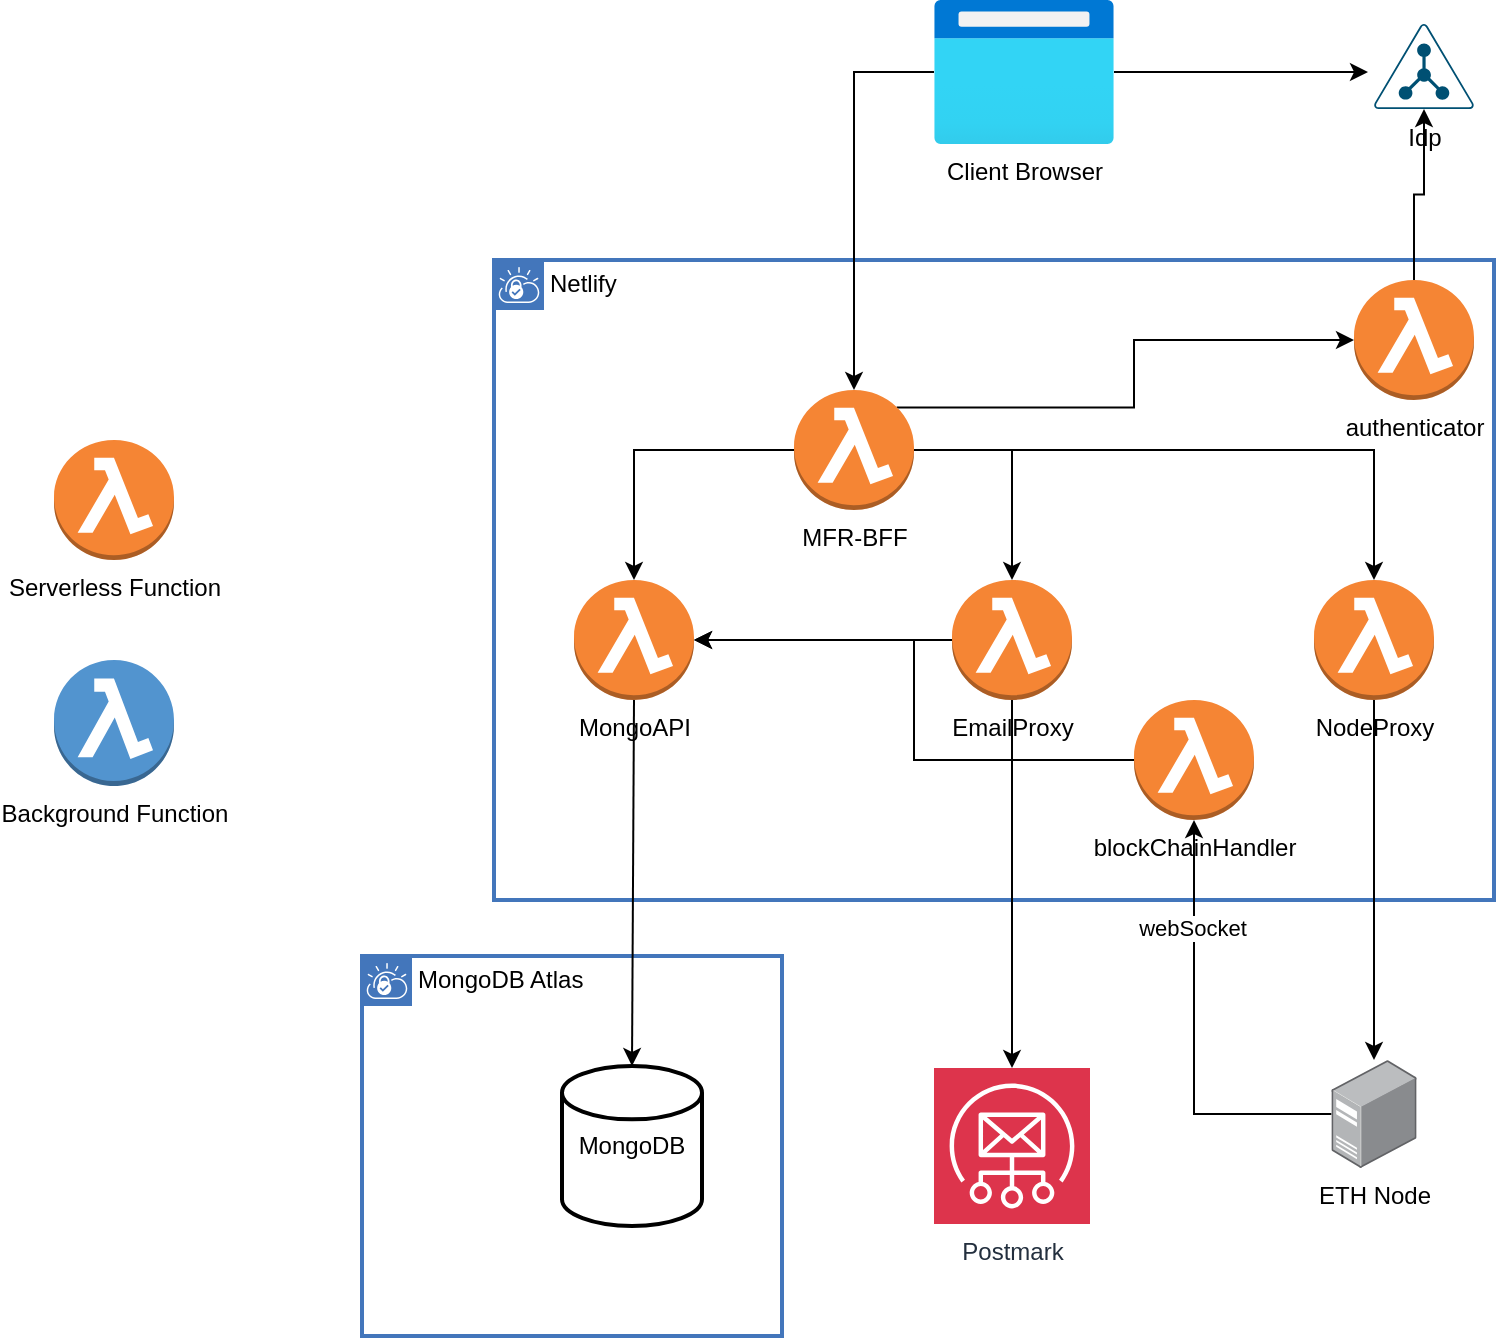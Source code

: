<mxfile version="22.1.18" type="github">
  <diagram name="Page-1" id="tZtbLo5tzvzhx0-98deW">
    <mxGraphModel dx="880" dy="595" grid="1" gridSize="10" guides="1" tooltips="1" connect="1" arrows="1" fold="1" page="1" pageScale="1" pageWidth="850" pageHeight="1100" math="0" shadow="0">
      <root>
        <mxCell id="0" />
        <mxCell id="1" parent="0" />
        <mxCell id="ljXd4iEbn0Exki69qa5f-15" value="Netlify" style="shape=mxgraph.ibm.box;prType=vpc;fontStyle=0;verticalAlign=top;align=left;spacingLeft=32;spacingTop=4;fillColor=none;rounded=0;whiteSpace=wrap;html=1;strokeColor=#4376BB;strokeWidth=2;dashed=0;container=1;spacing=-4;collapsible=0;expand=0;recursiveResize=0;" parent="1" vertex="1">
          <mxGeometry x="310" y="160" width="500" height="320" as="geometry" />
        </mxCell>
        <mxCell id="ljXd4iEbn0Exki69qa5f-32" style="edgeStyle=orthogonalEdgeStyle;rounded=0;orthogonalLoop=1;jettySize=auto;html=1;exitX=1;exitY=0.5;exitDx=0;exitDy=0;exitPerimeter=0;" parent="ljXd4iEbn0Exki69qa5f-15" source="ljXd4iEbn0Exki69qa5f-8" target="ljXd4iEbn0Exki69qa5f-30" edge="1">
          <mxGeometry relative="1" as="geometry" />
        </mxCell>
        <mxCell id="80AS8j_c43-dy3-31Z2r-2" style="edgeStyle=orthogonalEdgeStyle;rounded=0;orthogonalLoop=1;jettySize=auto;html=1;exitX=1;exitY=0.5;exitDx=0;exitDy=0;exitPerimeter=0;" edge="1" parent="ljXd4iEbn0Exki69qa5f-15" source="ljXd4iEbn0Exki69qa5f-8" target="80AS8j_c43-dy3-31Z2r-1">
          <mxGeometry relative="1" as="geometry" />
        </mxCell>
        <mxCell id="80AS8j_c43-dy3-31Z2r-20" style="edgeStyle=orthogonalEdgeStyle;rounded=0;orthogonalLoop=1;jettySize=auto;html=1;exitX=0.855;exitY=0.145;exitDx=0;exitDy=0;exitPerimeter=0;" edge="1" parent="ljXd4iEbn0Exki69qa5f-15" source="ljXd4iEbn0Exki69qa5f-8" target="80AS8j_c43-dy3-31Z2r-18">
          <mxGeometry relative="1" as="geometry" />
        </mxCell>
        <mxCell id="ljXd4iEbn0Exki69qa5f-8" value="&lt;div&gt;MFR-BFF&lt;/div&gt;" style="outlineConnect=0;dashed=0;verticalLabelPosition=bottom;verticalAlign=top;align=center;html=1;shape=mxgraph.aws3.lambda_function;fillColor=#F58534;gradientColor=none;" parent="ljXd4iEbn0Exki69qa5f-15" vertex="1">
          <mxGeometry x="150" y="65" width="60" height="60" as="geometry" />
        </mxCell>
        <mxCell id="ljXd4iEbn0Exki69qa5f-2" value="&lt;div&gt;MongoAPI&lt;/div&gt;" style="outlineConnect=0;dashed=0;verticalLabelPosition=bottom;verticalAlign=top;align=center;html=1;shape=mxgraph.aws3.lambda_function;fillColor=#F58534;gradientColor=none;" parent="ljXd4iEbn0Exki69qa5f-15" vertex="1">
          <mxGeometry x="40" y="160" width="60" height="60" as="geometry" />
        </mxCell>
        <mxCell id="ljXd4iEbn0Exki69qa5f-18" style="edgeStyle=orthogonalEdgeStyle;rounded=0;orthogonalLoop=1;jettySize=auto;html=1;exitX=0;exitY=0.5;exitDx=0;exitDy=0;exitPerimeter=0;" parent="ljXd4iEbn0Exki69qa5f-15" source="ljXd4iEbn0Exki69qa5f-8" target="ljXd4iEbn0Exki69qa5f-2" edge="1">
          <mxGeometry relative="1" as="geometry" />
        </mxCell>
        <mxCell id="ljXd4iEbn0Exki69qa5f-30" value="&lt;div&gt;NodeProxy&lt;/div&gt;" style="outlineConnect=0;dashed=0;verticalLabelPosition=bottom;verticalAlign=top;align=center;html=1;shape=mxgraph.aws3.lambda_function;fillColor=#F58534;gradientColor=none;" parent="ljXd4iEbn0Exki69qa5f-15" vertex="1">
          <mxGeometry x="410" y="160" width="60" height="60" as="geometry" />
        </mxCell>
        <mxCell id="80AS8j_c43-dy3-31Z2r-1" value="&lt;div&gt;EmailProxy&lt;/div&gt;" style="outlineConnect=0;dashed=0;verticalLabelPosition=bottom;verticalAlign=top;align=center;html=1;shape=mxgraph.aws3.lambda_function;fillColor=#F58534;gradientColor=none;" vertex="1" parent="ljXd4iEbn0Exki69qa5f-15">
          <mxGeometry x="229" y="160" width="60" height="60" as="geometry" />
        </mxCell>
        <mxCell id="80AS8j_c43-dy3-31Z2r-4" style="edgeStyle=orthogonalEdgeStyle;rounded=0;orthogonalLoop=1;jettySize=auto;html=1;exitX=0;exitY=0.5;exitDx=0;exitDy=0;exitPerimeter=0;entryX=1;entryY=0.5;entryDx=0;entryDy=0;entryPerimeter=0;" edge="1" parent="ljXd4iEbn0Exki69qa5f-15" source="80AS8j_c43-dy3-31Z2r-1" target="ljXd4iEbn0Exki69qa5f-2">
          <mxGeometry relative="1" as="geometry" />
        </mxCell>
        <mxCell id="80AS8j_c43-dy3-31Z2r-8" value="&lt;div&gt;blockChainHandler&lt;/div&gt;" style="outlineConnect=0;dashed=0;verticalLabelPosition=bottom;verticalAlign=top;align=center;html=1;shape=mxgraph.aws3.lambda_function;fillColor=#F58534;gradientColor=none;" vertex="1" parent="ljXd4iEbn0Exki69qa5f-15">
          <mxGeometry x="320" y="220" width="60" height="60" as="geometry" />
        </mxCell>
        <mxCell id="80AS8j_c43-dy3-31Z2r-15" style="edgeStyle=orthogonalEdgeStyle;rounded=0;orthogonalLoop=1;jettySize=auto;html=1;exitX=0;exitY=0.5;exitDx=0;exitDy=0;exitPerimeter=0;entryX=1;entryY=0.5;entryDx=0;entryDy=0;entryPerimeter=0;" edge="1" parent="ljXd4iEbn0Exki69qa5f-15" source="80AS8j_c43-dy3-31Z2r-8" target="ljXd4iEbn0Exki69qa5f-2">
          <mxGeometry relative="1" as="geometry" />
        </mxCell>
        <mxCell id="80AS8j_c43-dy3-31Z2r-18" value="authenticator" style="outlineConnect=0;dashed=0;verticalLabelPosition=bottom;verticalAlign=top;align=center;html=1;shape=mxgraph.aws3.lambda_function;fillColor=#F58534;gradientColor=none;" vertex="1" parent="ljXd4iEbn0Exki69qa5f-15">
          <mxGeometry x="430" y="10" width="60" height="60" as="geometry" />
        </mxCell>
        <mxCell id="ljXd4iEbn0Exki69qa5f-16" value="MongoDB Atlas" style="shape=mxgraph.ibm.box;prType=vpc;fontStyle=0;verticalAlign=top;align=left;spacingLeft=32;spacingTop=4;fillColor=none;rounded=0;whiteSpace=wrap;html=1;strokeColor=#4376BB;strokeWidth=2;dashed=0;container=1;spacing=-4;collapsible=0;expand=0;recursiveResize=0;" parent="1" vertex="1">
          <mxGeometry x="244" y="508" width="210" height="190" as="geometry" />
        </mxCell>
        <mxCell id="ljXd4iEbn0Exki69qa5f-1" value="MongoDB" style="strokeWidth=2;html=1;shape=mxgraph.flowchart.database;whiteSpace=wrap;" parent="ljXd4iEbn0Exki69qa5f-16" vertex="1">
          <mxGeometry x="100" y="55" width="70" height="80" as="geometry" />
        </mxCell>
        <mxCell id="ljXd4iEbn0Exki69qa5f-3" value="" style="endArrow=classic;html=1;rounded=0;exitX=0.5;exitY=1;exitDx=0;exitDy=0;exitPerimeter=0;entryX=0.5;entryY=0;entryDx=0;entryDy=0;entryPerimeter=0;" parent="1" source="ljXd4iEbn0Exki69qa5f-2" target="ljXd4iEbn0Exki69qa5f-1" edge="1">
          <mxGeometry width="50" height="50" relative="1" as="geometry">
            <mxPoint x="400" y="340" as="sourcePoint" />
            <mxPoint x="450" y="290" as="targetPoint" />
          </mxGeometry>
        </mxCell>
        <mxCell id="ljXd4iEbn0Exki69qa5f-12" value="Client Browser" style="image;aspect=fixed;html=1;points=[];align=center;fontSize=12;image=img/lib/azure2/general/Browser.svg;" parent="1" vertex="1">
          <mxGeometry x="530" y="30" width="90" height="72" as="geometry" />
        </mxCell>
        <mxCell id="ljXd4iEbn0Exki69qa5f-17" style="edgeStyle=orthogonalEdgeStyle;rounded=0;orthogonalLoop=1;jettySize=auto;html=1;entryX=0.5;entryY=0;entryDx=0;entryDy=0;entryPerimeter=0;" parent="1" source="ljXd4iEbn0Exki69qa5f-12" target="ljXd4iEbn0Exki69qa5f-8" edge="1">
          <mxGeometry relative="1" as="geometry" />
        </mxCell>
        <mxCell id="ljXd4iEbn0Exki69qa5f-21" value="Serverless Function" style="outlineConnect=0;dashed=0;verticalLabelPosition=bottom;verticalAlign=top;align=center;html=1;shape=mxgraph.aws3.lambda_function;fillColor=#F58534;gradientColor=none;" parent="1" vertex="1">
          <mxGeometry x="90" y="250" width="60" height="60" as="geometry" />
        </mxCell>
        <mxCell id="ljXd4iEbn0Exki69qa5f-22" value="&lt;div&gt;Background Function&lt;/div&gt;&lt;div&gt;&lt;br&gt;&lt;/div&gt;" style="outlineConnect=0;dashed=0;verticalLabelPosition=bottom;verticalAlign=top;align=center;html=1;shape=mxgraph.aws3.lambda_function;fillColor=#5294CF;gradientColor=none;" parent="1" vertex="1">
          <mxGeometry x="90" y="360" width="60" height="63" as="geometry" />
        </mxCell>
        <mxCell id="80AS8j_c43-dy3-31Z2r-9" style="edgeStyle=orthogonalEdgeStyle;rounded=0;orthogonalLoop=1;jettySize=auto;html=1;" edge="1" parent="1" source="ta-JtjL6IQZkghGOp64r-1" target="80AS8j_c43-dy3-31Z2r-8">
          <mxGeometry relative="1" as="geometry" />
        </mxCell>
        <mxCell id="80AS8j_c43-dy3-31Z2r-10" value="&lt;div&gt;webSocket&lt;/div&gt;" style="edgeLabel;html=1;align=center;verticalAlign=middle;resizable=0;points=[];" vertex="1" connectable="0" parent="80AS8j_c43-dy3-31Z2r-9">
          <mxGeometry x="0.498" y="1" relative="1" as="geometry">
            <mxPoint as="offset" />
          </mxGeometry>
        </mxCell>
        <mxCell id="ta-JtjL6IQZkghGOp64r-1" value="&lt;div&gt;ETH Node&lt;/div&gt;" style="image;points=[];aspect=fixed;html=1;align=center;shadow=0;dashed=0;image=img/lib/allied_telesis/computer_and_terminals/Server_Desktop.svg;" parent="1" vertex="1">
          <mxGeometry x="728.7" y="560" width="42.6" height="54" as="geometry" />
        </mxCell>
        <mxCell id="ta-JtjL6IQZkghGOp64r-7" value="&lt;div&gt;Postmark&lt;/div&gt;" style="sketch=0;points=[[0,0,0],[0.25,0,0],[0.5,0,0],[0.75,0,0],[1,0,0],[0,1,0],[0.25,1,0],[0.5,1,0],[0.75,1,0],[1,1,0],[0,0.25,0],[0,0.5,0],[0,0.75,0],[1,0.25,0],[1,0.5,0],[1,0.75,0]];outlineConnect=0;fontColor=#232F3E;fillColor=#DD344C;strokeColor=#ffffff;dashed=0;verticalLabelPosition=bottom;verticalAlign=top;align=center;html=1;fontSize=12;fontStyle=0;aspect=fixed;shape=mxgraph.aws4.resourceIcon;resIcon=mxgraph.aws4.simple_email_service;" parent="1" vertex="1">
          <mxGeometry x="530" y="564" width="78" height="78" as="geometry" />
        </mxCell>
        <mxCell id="ta-JtjL6IQZkghGOp64r-8" style="edgeStyle=orthogonalEdgeStyle;rounded=0;orthogonalLoop=1;jettySize=auto;html=1;exitX=0.5;exitY=1;exitDx=0;exitDy=0;exitPerimeter=0;" parent="1" source="80AS8j_c43-dy3-31Z2r-1" target="ta-JtjL6IQZkghGOp64r-7" edge="1">
          <mxGeometry relative="1" as="geometry" />
        </mxCell>
        <mxCell id="80AS8j_c43-dy3-31Z2r-13" style="edgeStyle=orthogonalEdgeStyle;rounded=0;orthogonalLoop=1;jettySize=auto;html=1;" edge="1" parent="1" source="ljXd4iEbn0Exki69qa5f-30" target="ta-JtjL6IQZkghGOp64r-1">
          <mxGeometry relative="1" as="geometry" />
        </mxCell>
        <mxCell id="80AS8j_c43-dy3-31Z2r-16" value="&lt;div&gt;Idp&lt;/div&gt;" style="points=[[0.5,0,0],[0.765,0.48,0],[0.99,0.98,0],[0.5,1,0],[0.01,0.98,0],[0.235,0.48,0]];verticalLabelPosition=bottom;sketch=0;html=1;verticalAlign=top;aspect=fixed;align=center;pointerEvents=1;shape=mxgraph.cisco19.ldap;fillColor=#005073;strokeColor=none;" vertex="1" parent="1">
          <mxGeometry x="750" y="42" width="50" height="42.5" as="geometry" />
        </mxCell>
        <mxCell id="80AS8j_c43-dy3-31Z2r-17" style="edgeStyle=orthogonalEdgeStyle;rounded=0;orthogonalLoop=1;jettySize=auto;html=1;entryX=-0.06;entryY=0.565;entryDx=0;entryDy=0;entryPerimeter=0;" edge="1" parent="1" source="ljXd4iEbn0Exki69qa5f-12" target="80AS8j_c43-dy3-31Z2r-16">
          <mxGeometry relative="1" as="geometry" />
        </mxCell>
        <mxCell id="80AS8j_c43-dy3-31Z2r-19" style="edgeStyle=orthogonalEdgeStyle;rounded=0;orthogonalLoop=1;jettySize=auto;html=1;entryX=0.5;entryY=1;entryDx=0;entryDy=0;entryPerimeter=0;" edge="1" parent="1" source="80AS8j_c43-dy3-31Z2r-18" target="80AS8j_c43-dy3-31Z2r-16">
          <mxGeometry relative="1" as="geometry" />
        </mxCell>
      </root>
    </mxGraphModel>
  </diagram>
</mxfile>

